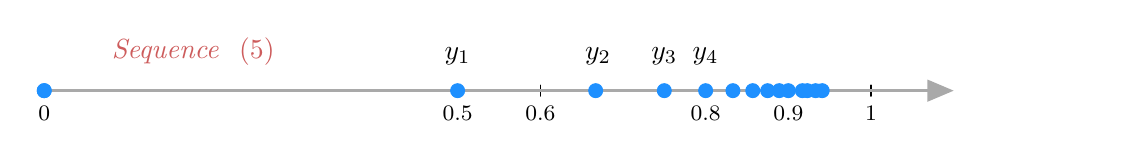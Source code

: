 \begin{tikzpicture}[line cap=round,line join=round,>=triangle 45,x=10.5cm,y=2.0cm]
\foreach \x in {0,0.5,0.6,0.8,0.9,1}
\draw[shift={(\x,0)},color=black] (0pt,2pt) -- (0pt,-2pt) node[below] {\footnotesize $\x$};
\clip(-0.02,-0.2) rectangle (1.3,0.4);
\draw (4.214,0.003) node[anchor=north west] {$y$};
\draw (0.80,0.1) node[above] {$y_{4}$};
\draw (2.958,0.1) node[above] {$y_{9}$};
\draw (0.75,0.1) node[above] {$y_{3}$};
\draw (0.67,0.1) node[above] {$y_{2}$};
\draw (0.5,0.1) node[above] {$y_{1}$};
\draw (0.07,0.4) node[anchor=north west,color=IndianRed] {\textit{Sequence}\,\, (5)};
\draw [->,line width=1.2pt,color=DarkGray] (0.,0.) -- (1.1,0.);
\begin{scriptsize}
\filldraw [DodgerBlue] (0.5,0.) circle (2.5pt);
\filldraw [DodgerBlue] (0.667,0.) circle (2.5pt);
\filldraw [DodgerBlue] (0.75,0.) circle (2.5pt);
\filldraw [DodgerBlue] (0.8,0.) circle (2.5pt);
\filldraw [DodgerBlue] (0.833,0.) circle (2.5pt);
\filldraw [DodgerBlue] (0.857,0.) circle (2.5pt);
\filldraw [DodgerBlue] (0.875,0.) circle (2.5pt);
\filldraw [DodgerBlue] (0.889,0.) circle (2.5pt);
\filldraw [DodgerBlue] (0.9,0.) circle (2.5pt);
\filldraw [DodgerBlue] (0.917,0.) circle (2.5pt);
\filldraw [DodgerBlue] (0.923,0.) circle (2.5pt);
\filldraw [DodgerBlue] (0.933,0.) circle (2.5pt);
\filldraw [DodgerBlue] (0.941,0.) circle (2.5pt);
\filldraw [DodgerBlue] (0.,0.) circle (2.5pt);
\filldraw [DodgerBlue] (0.,0.) circle (2.5pt);
\end{scriptsize}
\end{tikzpicture}
